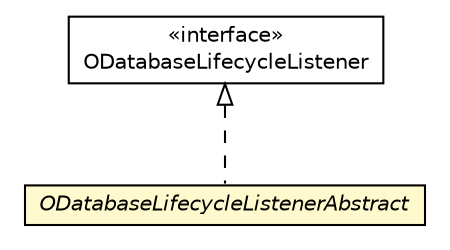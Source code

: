 #!/usr/local/bin/dot
#
# Class diagram 
# Generated by UMLGraph version R5_6-24-gf6e263 (http://www.umlgraph.org/)
#

digraph G {
	edge [fontname="Helvetica",fontsize=10,labelfontname="Helvetica",labelfontsize=10];
	node [fontname="Helvetica",fontsize=10,shape=plaintext];
	nodesep=0.25;
	ranksep=0.5;
	// com.orientechnologies.orient.core.db.ODatabaseLifecycleListenerAbstract
	c2535888 [label=<<table title="com.orientechnologies.orient.core.db.ODatabaseLifecycleListenerAbstract" border="0" cellborder="1" cellspacing="0" cellpadding="2" port="p" bgcolor="lemonChiffon" href="./ODatabaseLifecycleListenerAbstract.html">
		<tr><td><table border="0" cellspacing="0" cellpadding="1">
<tr><td align="center" balign="center"><font face="Helvetica-Oblique"> ODatabaseLifecycleListenerAbstract </font></td></tr>
		</table></td></tr>
		</table>>, URL="./ODatabaseLifecycleListenerAbstract.html", fontname="Helvetica", fontcolor="black", fontsize=10.0];
	// com.orientechnologies.orient.core.db.ODatabaseLifecycleListener
	c2535899 [label=<<table title="com.orientechnologies.orient.core.db.ODatabaseLifecycleListener" border="0" cellborder="1" cellspacing="0" cellpadding="2" port="p" href="./ODatabaseLifecycleListener.html">
		<tr><td><table border="0" cellspacing="0" cellpadding="1">
<tr><td align="center" balign="center"> &#171;interface&#187; </td></tr>
<tr><td align="center" balign="center"> ODatabaseLifecycleListener </td></tr>
		</table></td></tr>
		</table>>, URL="./ODatabaseLifecycleListener.html", fontname="Helvetica", fontcolor="black", fontsize=10.0];
	//com.orientechnologies.orient.core.db.ODatabaseLifecycleListenerAbstract implements com.orientechnologies.orient.core.db.ODatabaseLifecycleListener
	c2535899:p -> c2535888:p [dir=back,arrowtail=empty,style=dashed];
}

